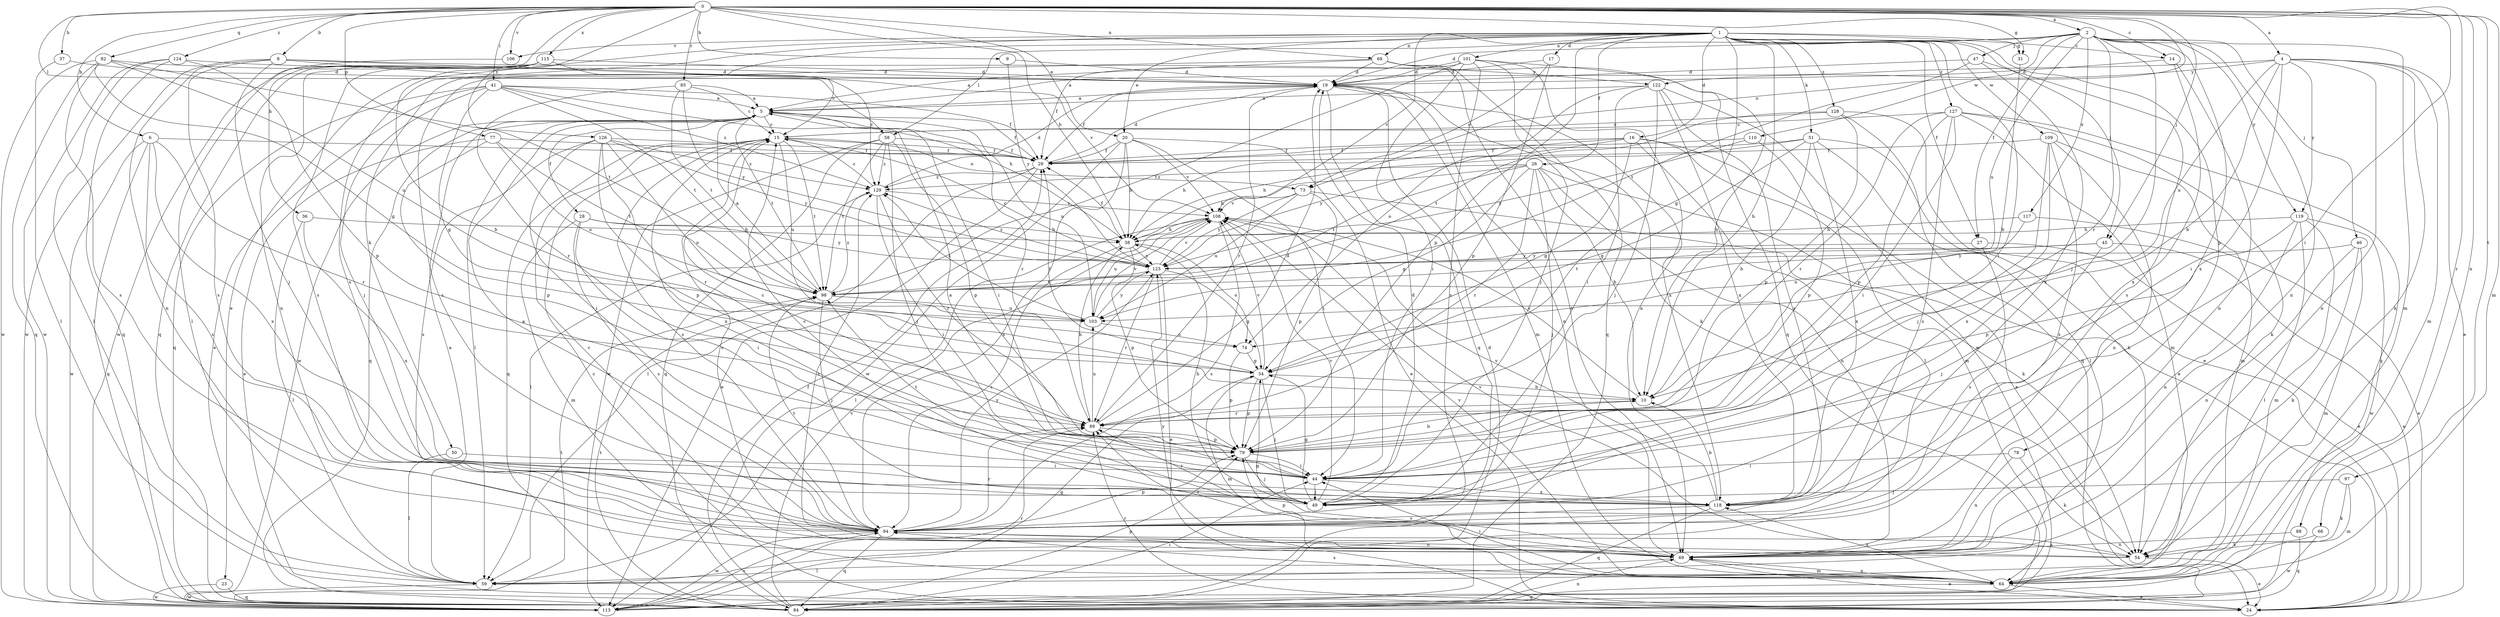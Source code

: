 strict digraph  {
0;
1;
2;
4;
5;
6;
8;
9;
10;
14;
15;
16;
17;
19;
20;
23;
24;
26;
27;
28;
29;
31;
34;
36;
37;
38;
41;
44;
45;
46;
47;
49;
50;
51;
54;
58;
59;
64;
66;
68;
69;
73;
74;
77;
78;
79;
82;
84;
85;
88;
89;
94;
97;
98;
101;
103;
106;
108;
109;
110;
113;
115;
117;
118;
119;
122;
123;
124;
126;
127;
128;
129;
0 -> 2  [label=a];
0 -> 4  [label=a];
0 -> 6  [label=b];
0 -> 8  [label=b];
0 -> 9  [label=b];
0 -> 14  [label=c];
0 -> 20  [label=e];
0 -> 31  [label=g];
0 -> 36  [label=h];
0 -> 37  [label=h];
0 -> 38  [label=h];
0 -> 41  [label=i];
0 -> 44  [label=i];
0 -> 45  [label=j];
0 -> 58  [label=l];
0 -> 64  [label=m];
0 -> 66  [label=n];
0 -> 68  [label=n];
0 -> 73  [label=o];
0 -> 77  [label=p];
0 -> 82  [label=q];
0 -> 85  [label=r];
0 -> 88  [label=r];
0 -> 97  [label=t];
0 -> 106  [label=v];
0 -> 115  [label=x];
0 -> 124  [label=z];
0 -> 126  [label=z];
1 -> 10  [label=b];
1 -> 14  [label=c];
1 -> 16  [label=d];
1 -> 17  [label=d];
1 -> 20  [label=e];
1 -> 23  [label=e];
1 -> 26  [label=f];
1 -> 27  [label=f];
1 -> 31  [label=g];
1 -> 34  [label=g];
1 -> 44  [label=i];
1 -> 45  [label=j];
1 -> 50  [label=k];
1 -> 51  [label=k];
1 -> 68  [label=n];
1 -> 78  [label=p];
1 -> 79  [label=p];
1 -> 94  [label=s];
1 -> 101  [label=u];
1 -> 106  [label=v];
1 -> 108  [label=v];
1 -> 109  [label=w];
1 -> 127  [label=z];
1 -> 128  [label=z];
2 -> 19  [label=d];
2 -> 27  [label=f];
2 -> 46  [label=j];
2 -> 47  [label=j];
2 -> 49  [label=j];
2 -> 58  [label=l];
2 -> 64  [label=m];
2 -> 69  [label=n];
2 -> 89  [label=r];
2 -> 103  [label=u];
2 -> 110  [label=w];
2 -> 117  [label=x];
2 -> 118  [label=x];
2 -> 119  [label=y];
4 -> 5  [label=a];
4 -> 10  [label=b];
4 -> 24  [label=e];
4 -> 44  [label=i];
4 -> 54  [label=k];
4 -> 64  [label=m];
4 -> 69  [label=n];
4 -> 103  [label=u];
4 -> 119  [label=y];
4 -> 122  [label=y];
5 -> 15  [label=c];
5 -> 28  [label=f];
5 -> 29  [label=f];
5 -> 44  [label=i];
5 -> 59  [label=l];
5 -> 84  [label=q];
5 -> 89  [label=r];
5 -> 98  [label=t];
5 -> 103  [label=u];
5 -> 113  [label=w];
6 -> 29  [label=f];
6 -> 84  [label=q];
6 -> 89  [label=r];
6 -> 94  [label=s];
6 -> 113  [label=w];
6 -> 118  [label=x];
8 -> 49  [label=j];
8 -> 69  [label=n];
8 -> 94  [label=s];
8 -> 108  [label=v];
8 -> 113  [label=w];
8 -> 122  [label=y];
8 -> 129  [label=z];
9 -> 19  [label=d];
9 -> 123  [label=y];
10 -> 89  [label=r];
10 -> 108  [label=v];
14 -> 19  [label=d];
14 -> 69  [label=n];
14 -> 118  [label=x];
15 -> 29  [label=f];
15 -> 73  [label=o];
15 -> 84  [label=q];
15 -> 94  [label=s];
15 -> 98  [label=t];
15 -> 103  [label=u];
15 -> 118  [label=x];
16 -> 24  [label=e];
16 -> 29  [label=f];
16 -> 34  [label=g];
16 -> 38  [label=h];
16 -> 59  [label=l];
16 -> 64  [label=m];
16 -> 123  [label=y];
17 -> 19  [label=d];
17 -> 73  [label=o];
17 -> 79  [label=p];
19 -> 5  [label=a];
19 -> 29  [label=f];
19 -> 54  [label=k];
19 -> 64  [label=m];
19 -> 69  [label=n];
19 -> 84  [label=q];
19 -> 89  [label=r];
19 -> 118  [label=x];
20 -> 24  [label=e];
20 -> 29  [label=f];
20 -> 38  [label=h];
20 -> 44  [label=i];
20 -> 94  [label=s];
20 -> 108  [label=v];
20 -> 113  [label=w];
23 -> 84  [label=q];
23 -> 113  [label=w];
24 -> 15  [label=c];
24 -> 89  [label=r];
26 -> 10  [label=b];
26 -> 24  [label=e];
26 -> 34  [label=g];
26 -> 38  [label=h];
26 -> 49  [label=j];
26 -> 69  [label=n];
26 -> 89  [label=r];
26 -> 98  [label=t];
26 -> 129  [label=z];
27 -> 24  [label=e];
27 -> 94  [label=s];
27 -> 123  [label=y];
28 -> 38  [label=h];
28 -> 44  [label=i];
28 -> 64  [label=m];
28 -> 94  [label=s];
28 -> 123  [label=y];
29 -> 19  [label=d];
29 -> 59  [label=l];
29 -> 113  [label=w];
29 -> 129  [label=z];
31 -> 10  [label=b];
34 -> 10  [label=b];
34 -> 29  [label=f];
34 -> 49  [label=j];
34 -> 64  [label=m];
34 -> 79  [label=p];
34 -> 108  [label=v];
36 -> 38  [label=h];
36 -> 59  [label=l];
36 -> 118  [label=x];
37 -> 19  [label=d];
37 -> 59  [label=l];
38 -> 29  [label=f];
38 -> 74  [label=o];
38 -> 79  [label=p];
38 -> 94  [label=s];
38 -> 123  [label=y];
41 -> 5  [label=a];
41 -> 24  [label=e];
41 -> 29  [label=f];
41 -> 34  [label=g];
41 -> 38  [label=h];
41 -> 49  [label=j];
41 -> 84  [label=q];
41 -> 98  [label=t];
41 -> 129  [label=z];
44 -> 5  [label=a];
44 -> 49  [label=j];
44 -> 98  [label=t];
44 -> 118  [label=x];
45 -> 24  [label=e];
45 -> 49  [label=j];
45 -> 98  [label=t];
45 -> 123  [label=y];
46 -> 54  [label=k];
46 -> 64  [label=m];
46 -> 69  [label=n];
46 -> 123  [label=y];
47 -> 19  [label=d];
47 -> 94  [label=s];
47 -> 98  [label=t];
47 -> 118  [label=x];
49 -> 19  [label=d];
49 -> 34  [label=g];
49 -> 38  [label=h];
49 -> 89  [label=r];
49 -> 108  [label=v];
50 -> 44  [label=i];
50 -> 59  [label=l];
51 -> 10  [label=b];
51 -> 29  [label=f];
51 -> 34  [label=g];
51 -> 38  [label=h];
51 -> 54  [label=k];
51 -> 59  [label=l];
51 -> 118  [label=x];
54 -> 15  [label=c];
54 -> 24  [label=e];
54 -> 108  [label=v];
54 -> 129  [label=z];
58 -> 29  [label=f];
58 -> 49  [label=j];
58 -> 79  [label=p];
58 -> 84  [label=q];
58 -> 98  [label=t];
58 -> 113  [label=w];
58 -> 129  [label=z];
59 -> 5  [label=a];
59 -> 113  [label=w];
64 -> 24  [label=e];
64 -> 44  [label=i];
64 -> 69  [label=n];
64 -> 84  [label=q];
64 -> 94  [label=s];
64 -> 108  [label=v];
64 -> 118  [label=x];
64 -> 123  [label=y];
66 -> 54  [label=k];
66 -> 113  [label=w];
68 -> 5  [label=a];
68 -> 10  [label=b];
68 -> 19  [label=d];
68 -> 69  [label=n];
68 -> 84  [label=q];
68 -> 94  [label=s];
69 -> 15  [label=c];
69 -> 24  [label=e];
69 -> 34  [label=g];
69 -> 59  [label=l];
69 -> 64  [label=m];
69 -> 79  [label=p];
69 -> 89  [label=r];
73 -> 54  [label=k];
73 -> 79  [label=p];
73 -> 103  [label=u];
73 -> 108  [label=v];
73 -> 123  [label=y];
74 -> 34  [label=g];
74 -> 79  [label=p];
77 -> 24  [label=e];
77 -> 29  [label=f];
77 -> 79  [label=p];
77 -> 98  [label=t];
77 -> 103  [label=u];
78 -> 44  [label=i];
78 -> 54  [label=k];
78 -> 69  [label=n];
79 -> 10  [label=b];
79 -> 15  [label=c];
79 -> 44  [label=i];
79 -> 49  [label=j];
82 -> 19  [label=d];
82 -> 34  [label=g];
82 -> 84  [label=q];
82 -> 94  [label=s];
82 -> 98  [label=t];
82 -> 103  [label=u];
82 -> 113  [label=w];
84 -> 19  [label=d];
84 -> 29  [label=f];
84 -> 44  [label=i];
84 -> 69  [label=n];
84 -> 98  [label=t];
84 -> 108  [label=v];
85 -> 5  [label=a];
85 -> 15  [label=c];
85 -> 89  [label=r];
85 -> 98  [label=t];
85 -> 123  [label=y];
88 -> 69  [label=n];
88 -> 84  [label=q];
89 -> 19  [label=d];
89 -> 38  [label=h];
89 -> 79  [label=p];
89 -> 103  [label=u];
94 -> 5  [label=a];
94 -> 54  [label=k];
94 -> 69  [label=n];
94 -> 79  [label=p];
94 -> 84  [label=q];
94 -> 89  [label=r];
94 -> 98  [label=t];
94 -> 113  [label=w];
94 -> 123  [label=y];
97 -> 49  [label=j];
97 -> 54  [label=k];
97 -> 64  [label=m];
98 -> 5  [label=a];
98 -> 49  [label=j];
98 -> 103  [label=u];
98 -> 129  [label=z];
101 -> 19  [label=d];
101 -> 29  [label=f];
101 -> 44  [label=i];
101 -> 49  [label=j];
101 -> 69  [label=n];
101 -> 84  [label=q];
101 -> 94  [label=s];
101 -> 98  [label=t];
103 -> 74  [label=o];
103 -> 108  [label=v];
103 -> 123  [label=y];
103 -> 129  [label=z];
106 -> 113  [label=w];
108 -> 38  [label=h];
108 -> 59  [label=l];
108 -> 94  [label=s];
108 -> 103  [label=u];
109 -> 29  [label=f];
109 -> 49  [label=j];
109 -> 64  [label=m];
109 -> 69  [label=n];
109 -> 94  [label=s];
109 -> 118  [label=x];
110 -> 29  [label=f];
110 -> 79  [label=p];
110 -> 123  [label=y];
113 -> 34  [label=g];
113 -> 79  [label=p];
113 -> 89  [label=r];
113 -> 94  [label=s];
113 -> 98  [label=t];
115 -> 10  [label=b];
115 -> 15  [label=c];
115 -> 19  [label=d];
115 -> 59  [label=l];
115 -> 69  [label=n];
115 -> 84  [label=q];
115 -> 94  [label=s];
117 -> 24  [label=e];
117 -> 38  [label=h];
117 -> 74  [label=o];
118 -> 10  [label=b];
118 -> 15  [label=c];
118 -> 84  [label=q];
118 -> 94  [label=s];
118 -> 108  [label=v];
119 -> 38  [label=h];
119 -> 59  [label=l];
119 -> 64  [label=m];
119 -> 69  [label=n];
119 -> 79  [label=p];
119 -> 113  [label=w];
122 -> 5  [label=a];
122 -> 44  [label=i];
122 -> 49  [label=j];
122 -> 74  [label=o];
122 -> 94  [label=s];
122 -> 113  [label=w];
122 -> 118  [label=x];
123 -> 15  [label=c];
123 -> 24  [label=e];
123 -> 34  [label=g];
123 -> 89  [label=r];
123 -> 98  [label=t];
123 -> 108  [label=v];
123 -> 129  [label=z];
124 -> 19  [label=d];
124 -> 59  [label=l];
124 -> 79  [label=p];
124 -> 84  [label=q];
124 -> 113  [label=w];
126 -> 29  [label=f];
126 -> 44  [label=i];
126 -> 74  [label=o];
126 -> 79  [label=p];
126 -> 89  [label=r];
126 -> 94  [label=s];
126 -> 123  [label=y];
126 -> 129  [label=z];
127 -> 15  [label=c];
127 -> 44  [label=i];
127 -> 54  [label=k];
127 -> 64  [label=m];
127 -> 79  [label=p];
127 -> 84  [label=q];
127 -> 89  [label=r];
127 -> 94  [label=s];
128 -> 15  [label=c];
128 -> 24  [label=e];
128 -> 79  [label=p];
128 -> 84  [label=q];
128 -> 98  [label=t];
129 -> 15  [label=c];
129 -> 19  [label=d];
129 -> 44  [label=i];
129 -> 59  [label=l];
129 -> 89  [label=r];
129 -> 108  [label=v];
}
